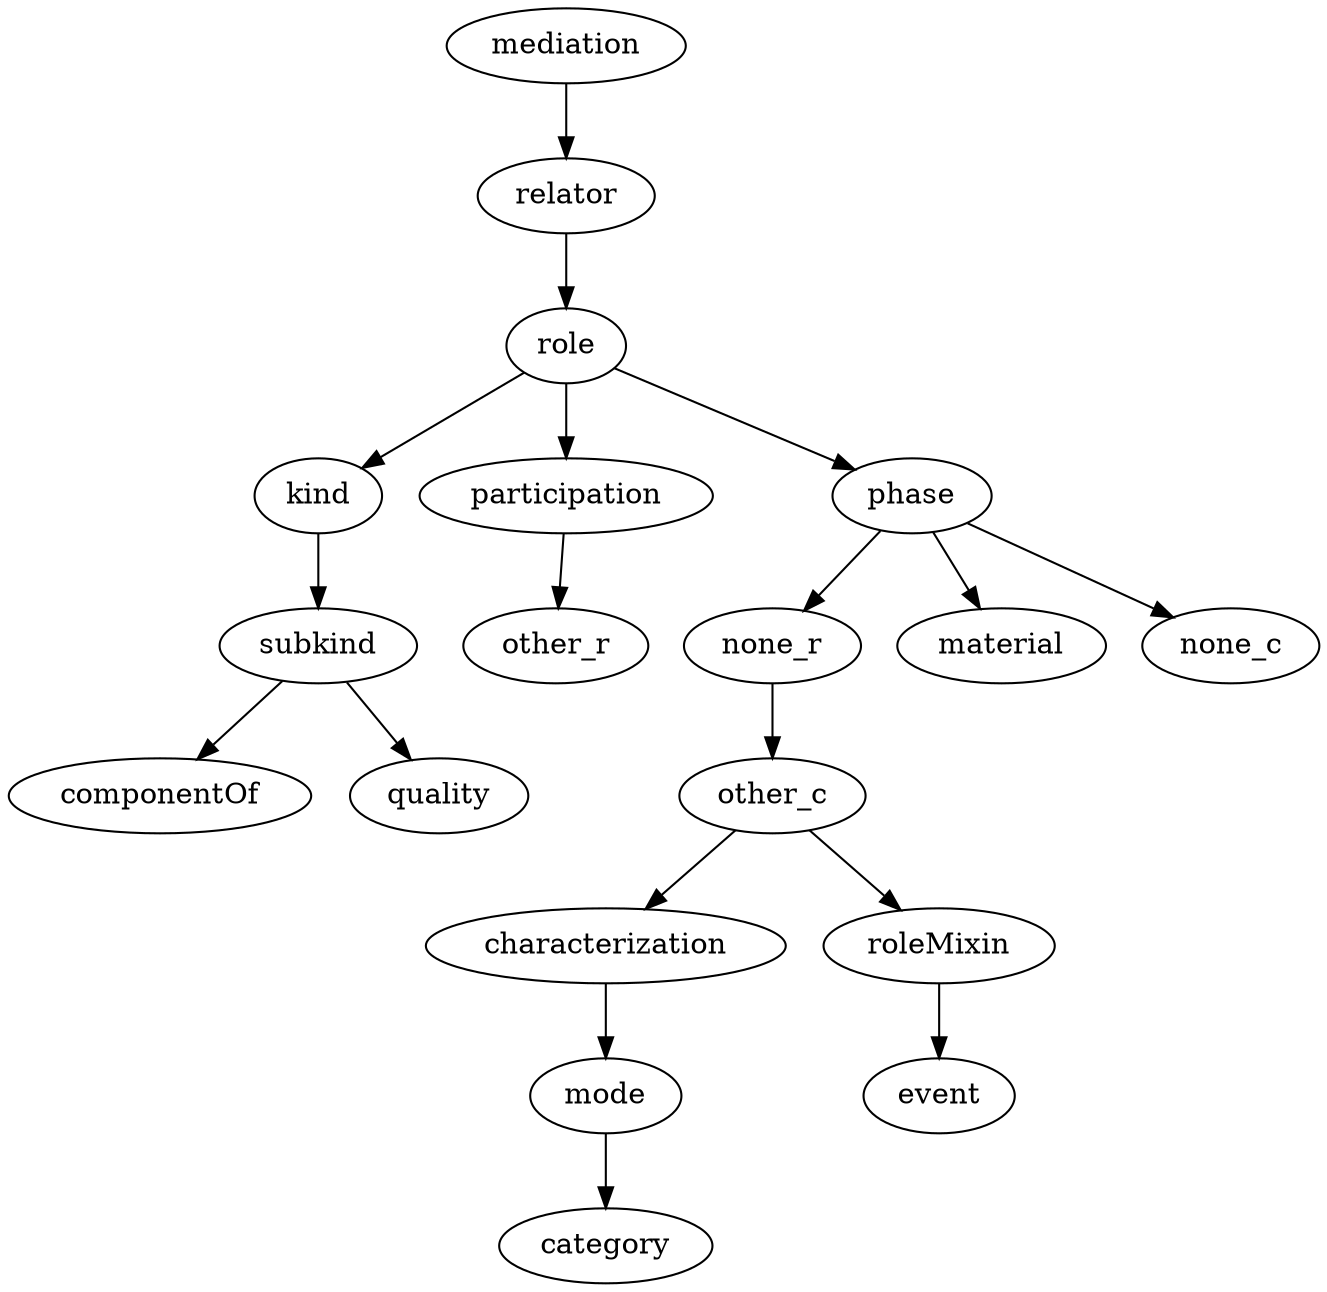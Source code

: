 strict digraph  {
mediation;
relator;
role;
kind;
participation;
phase;
subkind;
componentOf;
quality;
none_r;
material;
none_c;
other_c;
characterization;
roleMixin;
mode;
category;
event;
other_r;
mediation -> relator;
relator -> role;
role -> kind;
role -> participation;
role -> phase;
kind -> subkind;
participation -> other_r;
phase -> none_r;
phase -> material;
phase -> none_c;
subkind -> componentOf;
subkind -> quality;
none_r -> other_c;
other_c -> characterization;
other_c -> roleMixin;
characterization -> mode;
roleMixin -> event;
mode -> category;
}

